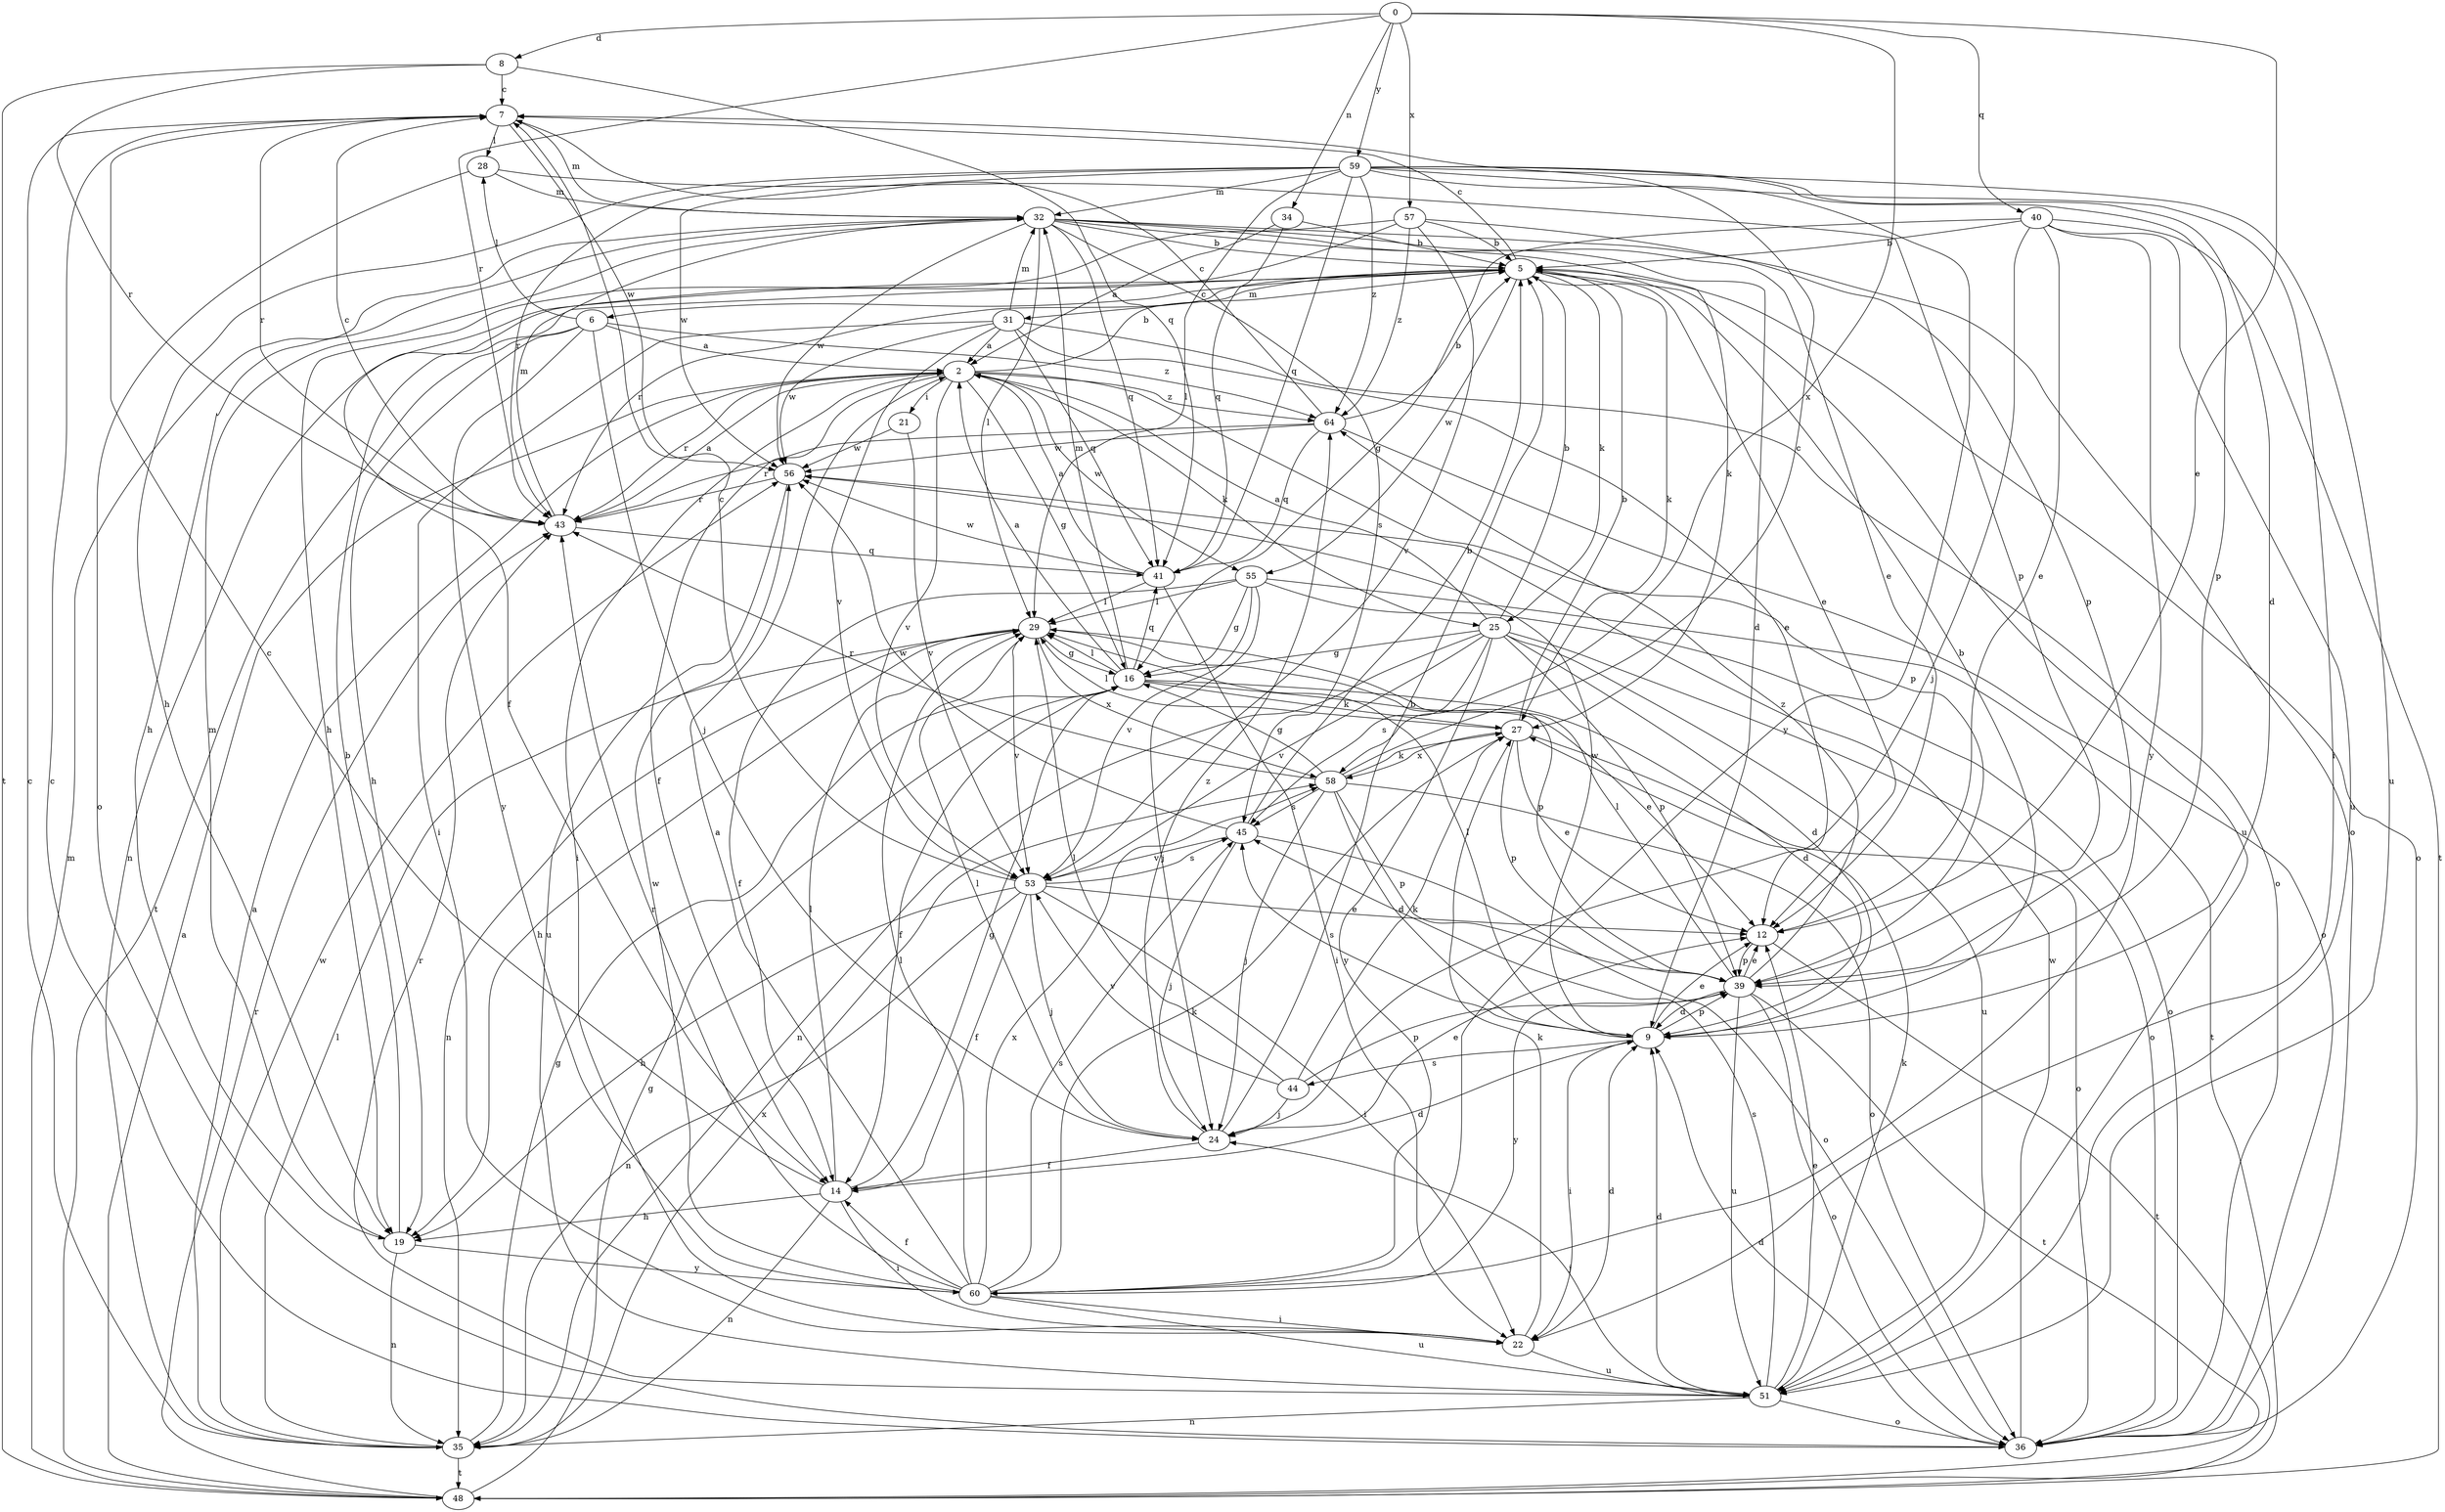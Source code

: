 strict digraph  {
0;
2;
5;
6;
7;
8;
9;
12;
14;
16;
19;
21;
22;
24;
25;
27;
28;
29;
31;
32;
34;
35;
36;
39;
40;
41;
43;
44;
45;
48;
51;
53;
55;
56;
57;
58;
59;
60;
64;
0 -> 8  [label=d];
0 -> 12  [label=e];
0 -> 34  [label=n];
0 -> 40  [label=q];
0 -> 43  [label=r];
0 -> 57  [label=x];
0 -> 58  [label=x];
0 -> 59  [label=y];
2 -> 5  [label=b];
2 -> 14  [label=f];
2 -> 16  [label=g];
2 -> 21  [label=i];
2 -> 22  [label=i];
2 -> 25  [label=k];
2 -> 39  [label=p];
2 -> 43  [label=r];
2 -> 53  [label=v];
2 -> 55  [label=w];
2 -> 64  [label=z];
5 -> 6  [label=c];
5 -> 7  [label=c];
5 -> 12  [label=e];
5 -> 25  [label=k];
5 -> 27  [label=k];
5 -> 31  [label=m];
5 -> 35  [label=n];
5 -> 36  [label=o];
5 -> 43  [label=r];
5 -> 51  [label=u];
5 -> 55  [label=w];
6 -> 2  [label=a];
6 -> 19  [label=h];
6 -> 24  [label=j];
6 -> 28  [label=l];
6 -> 48  [label=t];
6 -> 60  [label=y];
6 -> 64  [label=z];
7 -> 28  [label=l];
7 -> 32  [label=m];
7 -> 43  [label=r];
7 -> 56  [label=w];
8 -> 7  [label=c];
8 -> 41  [label=q];
8 -> 43  [label=r];
8 -> 48  [label=t];
9 -> 5  [label=b];
9 -> 12  [label=e];
9 -> 22  [label=i];
9 -> 29  [label=l];
9 -> 39  [label=p];
9 -> 44  [label=s];
9 -> 45  [label=s];
9 -> 56  [label=w];
12 -> 39  [label=p];
12 -> 48  [label=t];
14 -> 7  [label=c];
14 -> 9  [label=d];
14 -> 16  [label=g];
14 -> 19  [label=h];
14 -> 22  [label=i];
14 -> 29  [label=l];
14 -> 35  [label=n];
16 -> 2  [label=a];
16 -> 9  [label=d];
16 -> 12  [label=e];
16 -> 14  [label=f];
16 -> 27  [label=k];
16 -> 29  [label=l];
16 -> 32  [label=m];
16 -> 41  [label=q];
19 -> 5  [label=b];
19 -> 32  [label=m];
19 -> 35  [label=n];
19 -> 60  [label=y];
21 -> 53  [label=v];
21 -> 56  [label=w];
22 -> 9  [label=d];
22 -> 27  [label=k];
22 -> 51  [label=u];
24 -> 5  [label=b];
24 -> 12  [label=e];
24 -> 14  [label=f];
24 -> 29  [label=l];
24 -> 64  [label=z];
25 -> 2  [label=a];
25 -> 5  [label=b];
25 -> 9  [label=d];
25 -> 16  [label=g];
25 -> 35  [label=n];
25 -> 36  [label=o];
25 -> 39  [label=p];
25 -> 45  [label=s];
25 -> 51  [label=u];
25 -> 53  [label=v];
25 -> 60  [label=y];
27 -> 5  [label=b];
27 -> 12  [label=e];
27 -> 29  [label=l];
27 -> 36  [label=o];
27 -> 39  [label=p];
27 -> 58  [label=x];
28 -> 32  [label=m];
28 -> 36  [label=o];
28 -> 39  [label=p];
29 -> 16  [label=g];
29 -> 19  [label=h];
29 -> 35  [label=n];
29 -> 39  [label=p];
29 -> 53  [label=v];
29 -> 58  [label=x];
31 -> 2  [label=a];
31 -> 12  [label=e];
31 -> 22  [label=i];
31 -> 32  [label=m];
31 -> 36  [label=o];
31 -> 41  [label=q];
31 -> 53  [label=v];
31 -> 56  [label=w];
32 -> 5  [label=b];
32 -> 9  [label=d];
32 -> 12  [label=e];
32 -> 19  [label=h];
32 -> 27  [label=k];
32 -> 29  [label=l];
32 -> 36  [label=o];
32 -> 41  [label=q];
32 -> 45  [label=s];
32 -> 56  [label=w];
34 -> 2  [label=a];
34 -> 5  [label=b];
34 -> 41  [label=q];
35 -> 2  [label=a];
35 -> 7  [label=c];
35 -> 16  [label=g];
35 -> 29  [label=l];
35 -> 48  [label=t];
35 -> 56  [label=w];
35 -> 58  [label=x];
36 -> 7  [label=c];
36 -> 9  [label=d];
36 -> 56  [label=w];
39 -> 9  [label=d];
39 -> 12  [label=e];
39 -> 29  [label=l];
39 -> 36  [label=o];
39 -> 48  [label=t];
39 -> 51  [label=u];
39 -> 60  [label=y];
39 -> 64  [label=z];
40 -> 5  [label=b];
40 -> 12  [label=e];
40 -> 16  [label=g];
40 -> 24  [label=j];
40 -> 48  [label=t];
40 -> 51  [label=u];
40 -> 60  [label=y];
41 -> 2  [label=a];
41 -> 22  [label=i];
41 -> 29  [label=l];
41 -> 56  [label=w];
43 -> 2  [label=a];
43 -> 7  [label=c];
43 -> 32  [label=m];
43 -> 41  [label=q];
44 -> 24  [label=j];
44 -> 27  [label=k];
44 -> 29  [label=l];
44 -> 39  [label=p];
44 -> 53  [label=v];
45 -> 5  [label=b];
45 -> 24  [label=j];
45 -> 36  [label=o];
45 -> 53  [label=v];
45 -> 56  [label=w];
48 -> 2  [label=a];
48 -> 16  [label=g];
48 -> 32  [label=m];
48 -> 43  [label=r];
51 -> 9  [label=d];
51 -> 12  [label=e];
51 -> 24  [label=j];
51 -> 27  [label=k];
51 -> 35  [label=n];
51 -> 36  [label=o];
51 -> 43  [label=r];
51 -> 45  [label=s];
53 -> 7  [label=c];
53 -> 12  [label=e];
53 -> 14  [label=f];
53 -> 19  [label=h];
53 -> 22  [label=i];
53 -> 24  [label=j];
53 -> 35  [label=n];
53 -> 45  [label=s];
55 -> 14  [label=f];
55 -> 16  [label=g];
55 -> 24  [label=j];
55 -> 29  [label=l];
55 -> 36  [label=o];
55 -> 48  [label=t];
55 -> 53  [label=v];
56 -> 43  [label=r];
56 -> 51  [label=u];
57 -> 5  [label=b];
57 -> 14  [label=f];
57 -> 19  [label=h];
57 -> 39  [label=p];
57 -> 53  [label=v];
57 -> 64  [label=z];
58 -> 7  [label=c];
58 -> 9  [label=d];
58 -> 16  [label=g];
58 -> 24  [label=j];
58 -> 27  [label=k];
58 -> 36  [label=o];
58 -> 39  [label=p];
58 -> 43  [label=r];
58 -> 45  [label=s];
59 -> 9  [label=d];
59 -> 19  [label=h];
59 -> 22  [label=i];
59 -> 29  [label=l];
59 -> 32  [label=m];
59 -> 39  [label=p];
59 -> 41  [label=q];
59 -> 43  [label=r];
59 -> 51  [label=u];
59 -> 56  [label=w];
59 -> 60  [label=y];
59 -> 64  [label=z];
60 -> 2  [label=a];
60 -> 14  [label=f];
60 -> 22  [label=i];
60 -> 27  [label=k];
60 -> 29  [label=l];
60 -> 43  [label=r];
60 -> 45  [label=s];
60 -> 51  [label=u];
60 -> 56  [label=w];
60 -> 58  [label=x];
64 -> 5  [label=b];
64 -> 7  [label=c];
64 -> 36  [label=o];
64 -> 41  [label=q];
64 -> 43  [label=r];
64 -> 56  [label=w];
}

